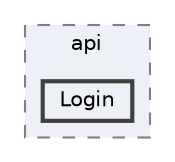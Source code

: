 digraph "D:/Projects/SECUiDEA_ERP/SECUiDEA_ERP_Server/SECUiDEA_ERP_Server/Controllers/api/Login"
{
 // LATEX_PDF_SIZE
  bgcolor="transparent";
  edge [fontname=Helvetica,fontsize=10,labelfontname=Helvetica,labelfontsize=10];
  node [fontname=Helvetica,fontsize=10,shape=box,height=0.2,width=0.4];
  compound=true
  subgraph clusterdir_acdb3eb1a63852939e0f6a8d6baa0896 {
    graph [ bgcolor="#edf0f7", pencolor="grey50", label="api", fontname=Helvetica,fontsize=10 style="filled,dashed", URL="dir_acdb3eb1a63852939e0f6a8d6baa0896.html",tooltip=""]
  dir_b811e0adb18e500c1e79b1fbfc91ffbb [label="Login", fillcolor="#edf0f7", color="grey25", style="filled,bold", URL="dir_b811e0adb18e500c1e79b1fbfc91ffbb.html",tooltip=""];
  }
}

